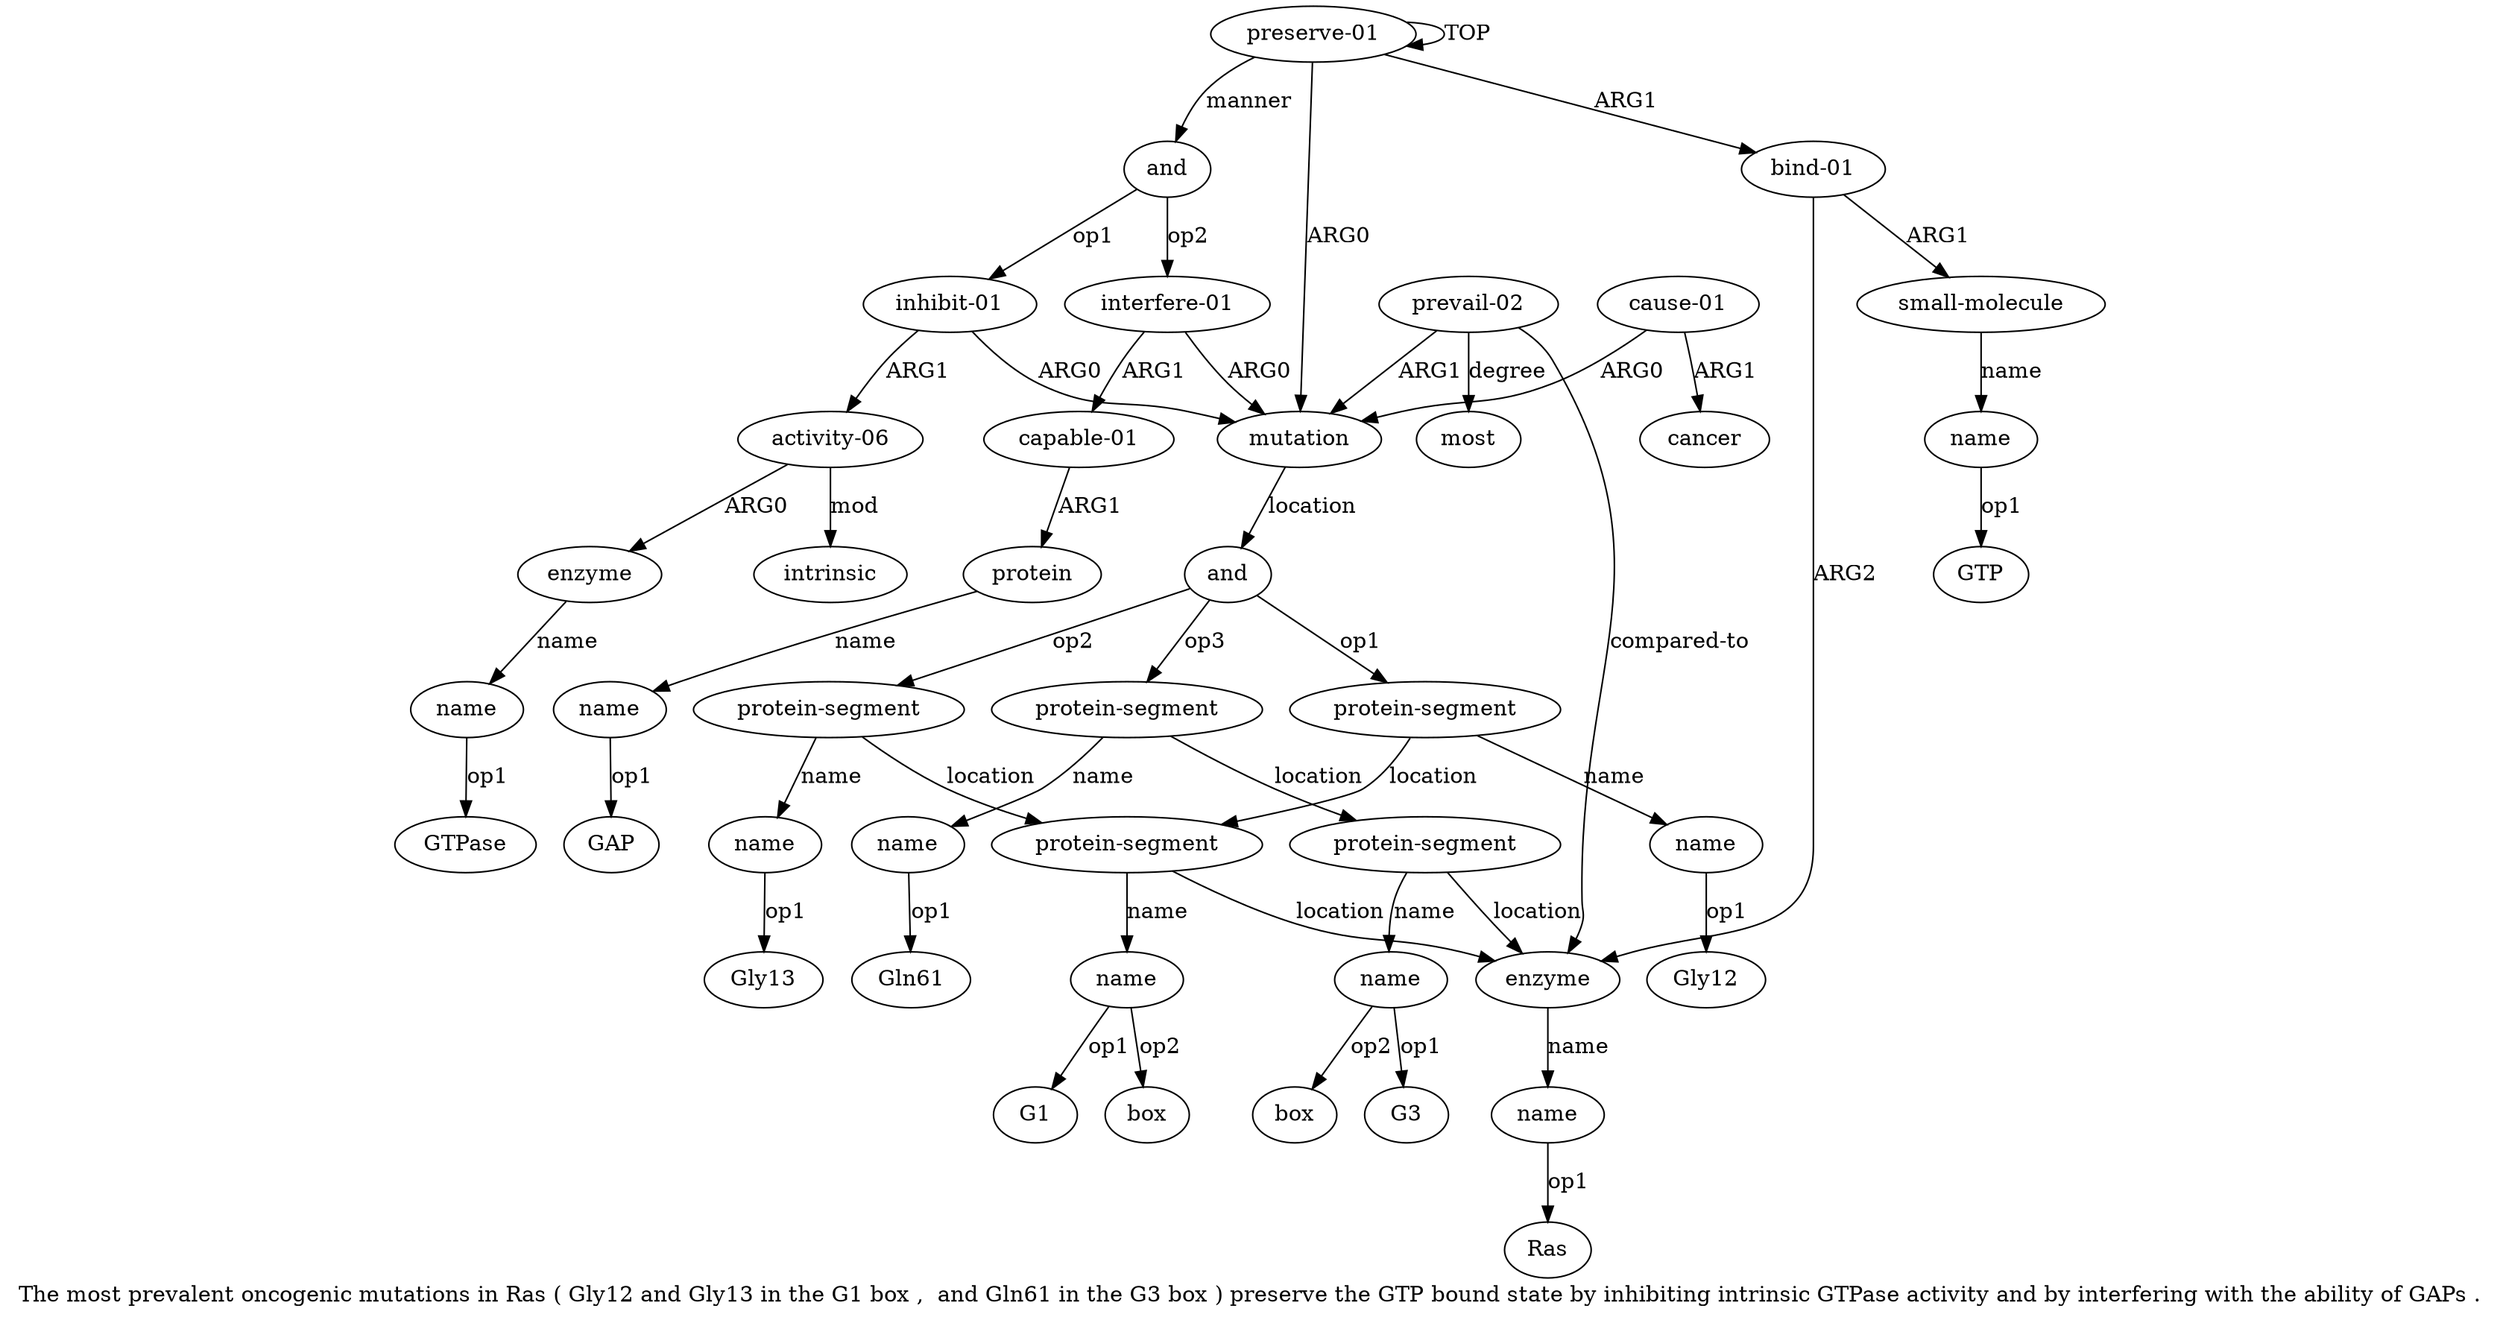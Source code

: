 digraph  {
	graph [label="The most prevalent oncogenic mutations in Ras ( Gly12 and Gly13 in the G1 box ,  and Gln61 in the G3 box ) preserve the GTP bound \
state by inhibiting intrinsic GTPase activity and by interfering with the ability of GAPs ."];
	node [label="\N"];
	a20	 [color=black,
		gold_ind=20,
		gold_label="small-molecule",
		label="small-molecule",
		test_ind=20,
		test_label="small-molecule"];
	a21	 [color=black,
		gold_ind=21,
		gold_label=name,
		label=name,
		test_ind=21,
		test_label=name];
	a20 -> a21 [key=0,
	color=black,
	gold_label=name,
	label=name,
	test_label=name];
"a21 GTP" [color=black,
	gold_ind=-1,
	gold_label=GTP,
	label=GTP,
	test_ind=-1,
	test_label=GTP];
a21 -> "a21 GTP" [key=0,
color=black,
gold_label=op1,
label=op1,
test_label=op1];
a22 [color=black,
gold_ind=22,
gold_label=and,
label=and,
test_ind=22,
test_label=and];
a23 [color=black,
gold_ind=23,
gold_label="inhibit-01",
label="inhibit-01",
test_ind=23,
test_label="inhibit-01"];
a22 -> a23 [key=0,
color=black,
gold_label=op1,
label=op1,
test_label=op1];
a28 [color=black,
gold_ind=28,
gold_label="interfere-01",
label="interfere-01",
test_ind=28,
test_label="interfere-01"];
a22 -> a28 [key=0,
color=black,
gold_label=op2,
label=op2,
test_label=op2];
a24 [color=black,
gold_ind=24,
gold_label="activity-06",
label="activity-06",
test_ind=24,
test_label="activity-06"];
a23 -> a24 [key=0,
color=black,
gold_label=ARG1,
label=ARG1,
test_label=ARG1];
a1 [color=black,
gold_ind=1,
gold_label=mutation,
label=mutation,
test_ind=1,
test_label=mutation];
a23 -> a1 [key=0,
color=black,
gold_label=ARG0,
label=ARG0,
test_label=ARG0];
a25 [color=black,
gold_ind=25,
gold_label=enzyme,
label=enzyme,
test_ind=25,
test_label=enzyme];
a24 -> a25 [key=0,
color=black,
gold_label=ARG0,
label=ARG0,
test_label=ARG0];
a27 [color=black,
gold_ind=27,
gold_label=intrinsic,
label=intrinsic,
test_ind=27,
test_label=intrinsic];
a24 -> a27 [key=0,
color=black,
gold_label=mod,
label=mod,
test_label=mod];
a26 [color=black,
gold_ind=26,
gold_label=name,
label=name,
test_ind=26,
test_label=name];
a25 -> a26 [key=0,
color=black,
gold_label=name,
label=name,
test_label=name];
"a26 GTPase" [color=black,
gold_ind=-1,
gold_label=GTPase,
label=GTPase,
test_ind=-1,
test_label=GTPase];
a26 -> "a26 GTPase" [key=0,
color=black,
gold_label=op1,
label=op1,
test_label=op1];
a29 [color=black,
gold_ind=29,
gold_label="capable-01",
label="capable-01",
test_ind=29,
test_label="capable-01"];
a28 -> a29 [key=0,
color=black,
gold_label=ARG1,
label=ARG1,
test_label=ARG1];
a28 -> a1 [key=0,
color=black,
gold_label=ARG0,
label=ARG0,
test_label=ARG0];
a30 [color=black,
gold_ind=30,
gold_label=protein,
label=protein,
test_ind=30,
test_label=protein];
a29 -> a30 [key=0,
color=black,
gold_label=ARG1,
label=ARG1,
test_label=ARG1];
a31 [color=black,
gold_ind=31,
gold_label=name,
label=name,
test_ind=31,
test_label=name];
"a31 GAP" [color=black,
gold_ind=-1,
gold_label=GAP,
label=GAP,
test_ind=-1,
test_label=GAP];
a31 -> "a31 GAP" [key=0,
color=black,
gold_label=op1,
label=op1,
test_label=op1];
a30 -> a31 [key=0,
color=black,
gold_label=name,
label=name,
test_label=name];
"a10 Gly12" [color=black,
gold_ind=-1,
gold_label=Gly12,
label=Gly12,
test_ind=-1,
test_label=Gly12];
"a18 box" [color=black,
gold_ind=-1,
gold_label=box,
label=box,
test_ind=-1,
test_label=box];
"a18 G3" [color=black,
gold_ind=-1,
gold_label=G3,
label=G3,
test_ind=-1,
test_label=G3];
a15 [color=black,
gold_ind=15,
gold_label="protein-segment",
label="protein-segment",
test_ind=15,
test_label="protein-segment"];
a17 [color=black,
gold_ind=17,
gold_label="protein-segment",
label="protein-segment",
test_ind=17,
test_label="protein-segment"];
a15 -> a17 [key=0,
color=black,
gold_label=location,
label=location,
test_label=location];
a16 [color=black,
gold_ind=16,
gold_label=name,
label=name,
test_ind=16,
test_label=name];
a15 -> a16 [key=0,
color=black,
gold_label=name,
label=name,
test_label=name];
a14 [color=black,
gold_ind=14,
gold_label=name,
label=name,
test_ind=14,
test_label=name];
"a14 Gly13" [color=black,
gold_ind=-1,
gold_label=Gly13,
label=Gly13,
test_ind=-1,
test_label=Gly13];
a14 -> "a14 Gly13" [key=0,
color=black,
gold_label=op1,
label=op1,
test_label=op1];
a18 [color=black,
gold_ind=18,
gold_label=name,
label=name,
test_ind=18,
test_label=name];
a17 -> a18 [key=0,
color=black,
gold_label=name,
label=name,
test_label=name];
a4 [color=black,
gold_ind=4,
gold_label=enzyme,
label=enzyme,
test_ind=4,
test_label=enzyme];
a17 -> a4 [key=0,
color=black,
gold_label=location,
label=location,
test_label=location];
"a16 Gln61" [color=black,
gold_ind=-1,
gold_label=Gln61,
label=Gln61,
test_ind=-1,
test_label=Gln61];
a16 -> "a16 Gln61" [key=0,
color=black,
gold_label=op1,
label=op1,
test_label=op1];
a11 [color=black,
gold_ind=11,
gold_label="protein-segment",
label="protein-segment",
test_ind=11,
test_label="protein-segment"];
a12 [color=black,
gold_ind=12,
gold_label=name,
label=name,
test_ind=12,
test_label=name];
a11 -> a12 [key=0,
color=black,
gold_label=name,
label=name,
test_label=name];
a11 -> a4 [key=0,
color=black,
gold_label=location,
label=location,
test_label=location];
a10 [color=black,
gold_ind=10,
gold_label=name,
label=name,
test_ind=10,
test_label=name];
a10 -> "a10 Gly12" [key=0,
color=black,
gold_label=op1,
label=op1,
test_label=op1];
a13 [color=black,
gold_ind=13,
gold_label="protein-segment",
label="protein-segment",
test_ind=13,
test_label="protein-segment"];
a13 -> a14 [key=0,
color=black,
gold_label=name,
label=name,
test_label=name];
a13 -> a11 [key=0,
color=black,
gold_label=location,
label=location,
test_label=location];
"a12 box" [color=black,
gold_ind=-1,
gold_label=box,
label=box,
test_ind=-1,
test_label=box];
a12 -> "a12 box" [key=0,
color=black,
gold_label=op2,
label=op2,
test_label=op2];
"a12 G1" [color=black,
gold_ind=-1,
gold_label=G1,
label=G1,
test_ind=-1,
test_label=G1];
a12 -> "a12 G1" [key=0,
color=black,
gold_label=op1,
label=op1,
test_label=op1];
a19 [color=black,
gold_ind=19,
gold_label="bind-01",
label="bind-01",
test_ind=19,
test_label="bind-01"];
a19 -> a20 [key=0,
color=black,
gold_label=ARG1,
label=ARG1,
test_label=ARG1];
a19 -> a4 [key=0,
color=black,
gold_label=ARG2,
label=ARG2,
test_label=ARG2];
a18 -> "a18 box" [key=0,
color=black,
gold_label=op2,
label=op2,
test_label=op2];
a18 -> "a18 G3" [key=0,
color=black,
gold_label=op1,
label=op1,
test_label=op1];
a8 [color=black,
gold_ind=8,
gold_label=and,
label=and,
test_ind=8,
test_label=and];
a1 -> a8 [key=0,
color=black,
gold_label=location,
label=location,
test_label=location];
a0 [color=black,
gold_ind=0,
gold_label="preserve-01",
label="preserve-01",
test_ind=0,
test_label="preserve-01"];
a0 -> a22 [key=0,
color=black,
gold_label=manner,
label=manner,
test_label=manner];
a0 -> a19 [key=0,
color=black,
gold_label=ARG1,
label=ARG1,
test_label=ARG1];
a0 -> a1 [key=0,
color=black,
gold_label=ARG0,
label=ARG0,
test_label=ARG0];
a0 -> a0 [key=0,
color=black,
gold_label=TOP,
label=TOP,
test_label=TOP];
a3 [color=black,
gold_ind=3,
gold_label=most,
label=most,
test_ind=3,
test_label=most];
a2 [color=black,
gold_ind=2,
gold_label="prevail-02",
label="prevail-02",
test_ind=2,
test_label="prevail-02"];
a2 -> a1 [key=0,
color=black,
gold_label=ARG1,
label=ARG1,
test_label=ARG1];
a2 -> a3 [key=0,
color=black,
gold_label=degree,
label=degree,
test_label=degree];
a2 -> a4 [key=0,
color=black,
gold_label="compared-to",
label="compared-to",
test_label="compared-to"];
a5 [color=black,
gold_ind=5,
gold_label=name,
label=name,
test_ind=5,
test_label=name];
"a5 Ras" [color=black,
gold_ind=-1,
gold_label=Ras,
label=Ras,
test_ind=-1,
test_label=Ras];
a5 -> "a5 Ras" [key=0,
color=black,
gold_label=op1,
label=op1,
test_label=op1];
a4 -> a5 [key=0,
color=black,
gold_label=name,
label=name,
test_label=name];
a7 [color=black,
gold_ind=7,
gold_label=cancer,
label=cancer,
test_ind=7,
test_label=cancer];
a6 [color=black,
gold_ind=6,
gold_label="cause-01",
label="cause-01",
test_ind=6,
test_label="cause-01"];
a6 -> a1 [key=0,
color=black,
gold_label=ARG0,
label=ARG0,
test_label=ARG0];
a6 -> a7 [key=0,
color=black,
gold_label=ARG1,
label=ARG1,
test_label=ARG1];
a9 [color=black,
gold_ind=9,
gold_label="protein-segment",
label="protein-segment",
test_ind=9,
test_label="protein-segment"];
a9 -> a11 [key=0,
color=black,
gold_label=location,
label=location,
test_label=location];
a9 -> a10 [key=0,
color=black,
gold_label=name,
label=name,
test_label=name];
a8 -> a15 [key=0,
color=black,
gold_label=op3,
label=op3,
test_label=op3];
a8 -> a13 [key=0,
color=black,
gold_label=op2,
label=op2,
test_label=op2];
a8 -> a9 [key=0,
color=black,
gold_label=op1,
label=op1,
test_label=op1];
}
